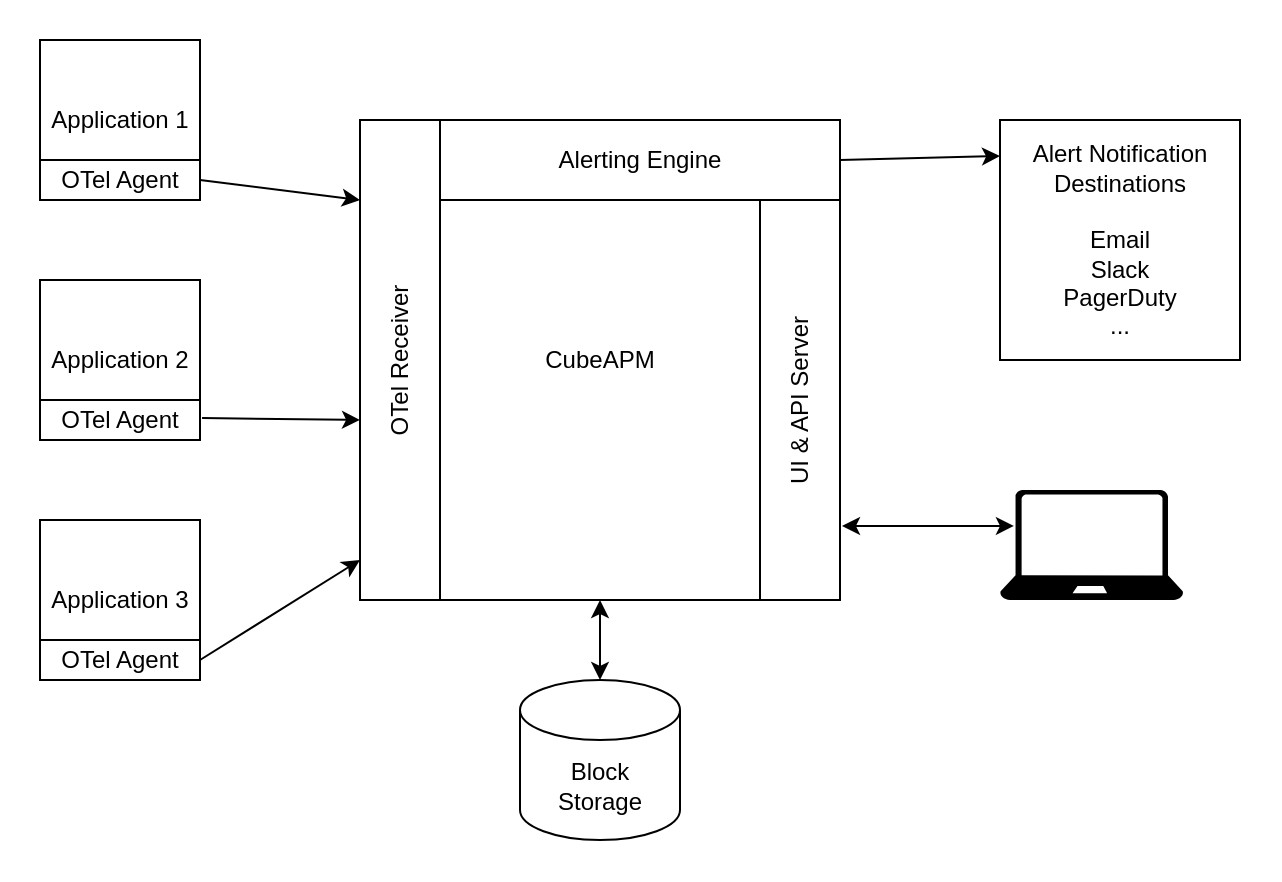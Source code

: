 <mxfile version="21.6.6" type="device">
  <diagram name="Page-1" id="jtxMsQbMtxeqZebZr196">
    <mxGraphModel dx="898" dy="661" grid="1" gridSize="10" guides="1" tooltips="1" connect="1" arrows="1" fold="1" page="1" pageScale="1" pageWidth="827" pageHeight="1169" math="0" shadow="0">
      <root>
        <mxCell id="0" />
        <mxCell id="1" parent="0" />
        <mxCell id="J8vvf6FFi0TCWBHLHUGQ-2" value="" style="rounded=0;whiteSpace=wrap;html=1;fillColor=#FFFFFF;fillStyle=auto;glass=0;strokeColor=none;" parent="1" vertex="1">
          <mxGeometry x="20" y="60" width="640" height="440" as="geometry" />
        </mxCell>
        <mxCell id="49m0eSot-eKcQhxgp4xP-1" value="Application 1" style="whiteSpace=wrap;html=1;aspect=fixed;" parent="1" vertex="1">
          <mxGeometry x="40" y="80" width="80" height="80" as="geometry" />
        </mxCell>
        <mxCell id="49m0eSot-eKcQhxgp4xP-2" value="OTel Agent" style="rounded=0;whiteSpace=wrap;html=1;" parent="1" vertex="1">
          <mxGeometry x="40" y="140" width="80" height="20" as="geometry" />
        </mxCell>
        <mxCell id="49m0eSot-eKcQhxgp4xP-4" value="Application 2&lt;br&gt;" style="whiteSpace=wrap;html=1;aspect=fixed;" parent="1" vertex="1">
          <mxGeometry x="40" y="200" width="80" height="80" as="geometry" />
        </mxCell>
        <mxCell id="49m0eSot-eKcQhxgp4xP-5" value="OTel Agent" style="rounded=0;whiteSpace=wrap;html=1;" parent="1" vertex="1">
          <mxGeometry x="40" y="260" width="80" height="20" as="geometry" />
        </mxCell>
        <mxCell id="49m0eSot-eKcQhxgp4xP-6" value="Application 3" style="whiteSpace=wrap;html=1;aspect=fixed;" parent="1" vertex="1">
          <mxGeometry x="40" y="320" width="80" height="80" as="geometry" />
        </mxCell>
        <mxCell id="49m0eSot-eKcQhxgp4xP-7" value="OTel Agent" style="rounded=0;whiteSpace=wrap;html=1;" parent="1" vertex="1">
          <mxGeometry x="40" y="380" width="80" height="20" as="geometry" />
        </mxCell>
        <mxCell id="49m0eSot-eKcQhxgp4xP-8" value="CubeAPM" style="whiteSpace=wrap;html=1;aspect=fixed;" parent="1" vertex="1">
          <mxGeometry x="200" y="120" width="240" height="240" as="geometry" />
        </mxCell>
        <mxCell id="49m0eSot-eKcQhxgp4xP-9" value="OTel Receiver" style="rounded=0;whiteSpace=wrap;html=1;rotation=-90;" parent="1" vertex="1">
          <mxGeometry x="100" y="220" width="240" height="40" as="geometry" />
        </mxCell>
        <mxCell id="49m0eSot-eKcQhxgp4xP-10" value="" style="endArrow=classic;html=1;rounded=0;exitX=1;exitY=0.5;exitDx=0;exitDy=0;" parent="1" source="49m0eSot-eKcQhxgp4xP-2" edge="1">
          <mxGeometry width="50" height="50" relative="1" as="geometry">
            <mxPoint x="390" y="320" as="sourcePoint" />
            <mxPoint x="200" y="160" as="targetPoint" />
          </mxGeometry>
        </mxCell>
        <mxCell id="49m0eSot-eKcQhxgp4xP-11" value="" style="endArrow=classic;html=1;rounded=0;exitX=1.013;exitY=0.863;exitDx=0;exitDy=0;exitPerimeter=0;" parent="1" source="49m0eSot-eKcQhxgp4xP-4" edge="1">
          <mxGeometry width="50" height="50" relative="1" as="geometry">
            <mxPoint x="130" y="130" as="sourcePoint" />
            <mxPoint x="200" y="270" as="targetPoint" />
          </mxGeometry>
        </mxCell>
        <mxCell id="49m0eSot-eKcQhxgp4xP-13" value="" style="endArrow=classic;html=1;rounded=0;exitX=1;exitY=0.5;exitDx=0;exitDy=0;" parent="1" source="49m0eSot-eKcQhxgp4xP-7" edge="1">
          <mxGeometry width="50" height="50" relative="1" as="geometry">
            <mxPoint x="140" y="140" as="sourcePoint" />
            <mxPoint x="200" y="340" as="targetPoint" />
          </mxGeometry>
        </mxCell>
        <mxCell id="49m0eSot-eKcQhxgp4xP-14" value="UI &amp;amp; API Server" style="rounded=0;whiteSpace=wrap;html=1;rotation=-90;" parent="1" vertex="1">
          <mxGeometry x="320" y="240" width="200" height="40" as="geometry" />
        </mxCell>
        <mxCell id="49m0eSot-eKcQhxgp4xP-15" value="" style="sketch=0;aspect=fixed;pointerEvents=1;shadow=0;dashed=0;html=1;strokeColor=none;labelPosition=center;verticalLabelPosition=bottom;verticalAlign=top;align=center;fillColor=#000000;shape=mxgraph.azure.laptop" parent="1" vertex="1">
          <mxGeometry x="520" y="305" width="91.67" height="55" as="geometry" />
        </mxCell>
        <mxCell id="49m0eSot-eKcQhxgp4xP-16" value="" style="endArrow=classic;startArrow=classic;html=1;rounded=0;entryX=0.076;entryY=0.327;entryDx=0;entryDy=0;entryPerimeter=0;exitX=0.185;exitY=1.025;exitDx=0;exitDy=0;exitPerimeter=0;" parent="1" source="49m0eSot-eKcQhxgp4xP-14" target="49m0eSot-eKcQhxgp4xP-15" edge="1">
          <mxGeometry width="50" height="50" relative="1" as="geometry">
            <mxPoint x="390" y="320" as="sourcePoint" />
            <mxPoint x="440" y="270" as="targetPoint" />
          </mxGeometry>
        </mxCell>
        <mxCell id="49m0eSot-eKcQhxgp4xP-17" value="Alerting Engine" style="rounded=0;whiteSpace=wrap;html=1;" parent="1" vertex="1">
          <mxGeometry x="240" y="120" width="200" height="40" as="geometry" />
        </mxCell>
        <mxCell id="49m0eSot-eKcQhxgp4xP-18" value="Alert Notification Destinations&lt;br&gt;&lt;br&gt;Email&lt;br&gt;Slack&lt;br&gt;PagerDuty&lt;br&gt;..." style="rounded=0;whiteSpace=wrap;html=1;" parent="1" vertex="1">
          <mxGeometry x="520" y="120" width="120" height="120" as="geometry" />
        </mxCell>
        <mxCell id="49m0eSot-eKcQhxgp4xP-19" value="" style="endArrow=classic;html=1;rounded=0;exitX=1;exitY=0.5;exitDx=0;exitDy=0;entryX=0;entryY=0.15;entryDx=0;entryDy=0;entryPerimeter=0;" parent="1" source="49m0eSot-eKcQhxgp4xP-17" target="49m0eSot-eKcQhxgp4xP-18" edge="1">
          <mxGeometry width="50" height="50" relative="1" as="geometry">
            <mxPoint x="130" y="130" as="sourcePoint" />
            <mxPoint x="500" y="140" as="targetPoint" />
          </mxGeometry>
        </mxCell>
        <mxCell id="49m0eSot-eKcQhxgp4xP-20" value="Block&lt;br&gt;Storage" style="shape=cylinder3;whiteSpace=wrap;html=1;boundedLbl=1;backgroundOutline=1;size=15;" parent="1" vertex="1">
          <mxGeometry x="280" y="400" width="80" height="80" as="geometry" />
        </mxCell>
        <mxCell id="49m0eSot-eKcQhxgp4xP-22" value="" style="endArrow=classic;startArrow=classic;html=1;rounded=0;" parent="1" source="49m0eSot-eKcQhxgp4xP-20" target="49m0eSot-eKcQhxgp4xP-8" edge="1">
          <mxGeometry width="50" height="50" relative="1" as="geometry">
            <mxPoint x="390" y="320" as="sourcePoint" />
            <mxPoint x="440" y="270" as="targetPoint" />
          </mxGeometry>
        </mxCell>
      </root>
    </mxGraphModel>
  </diagram>
</mxfile>
